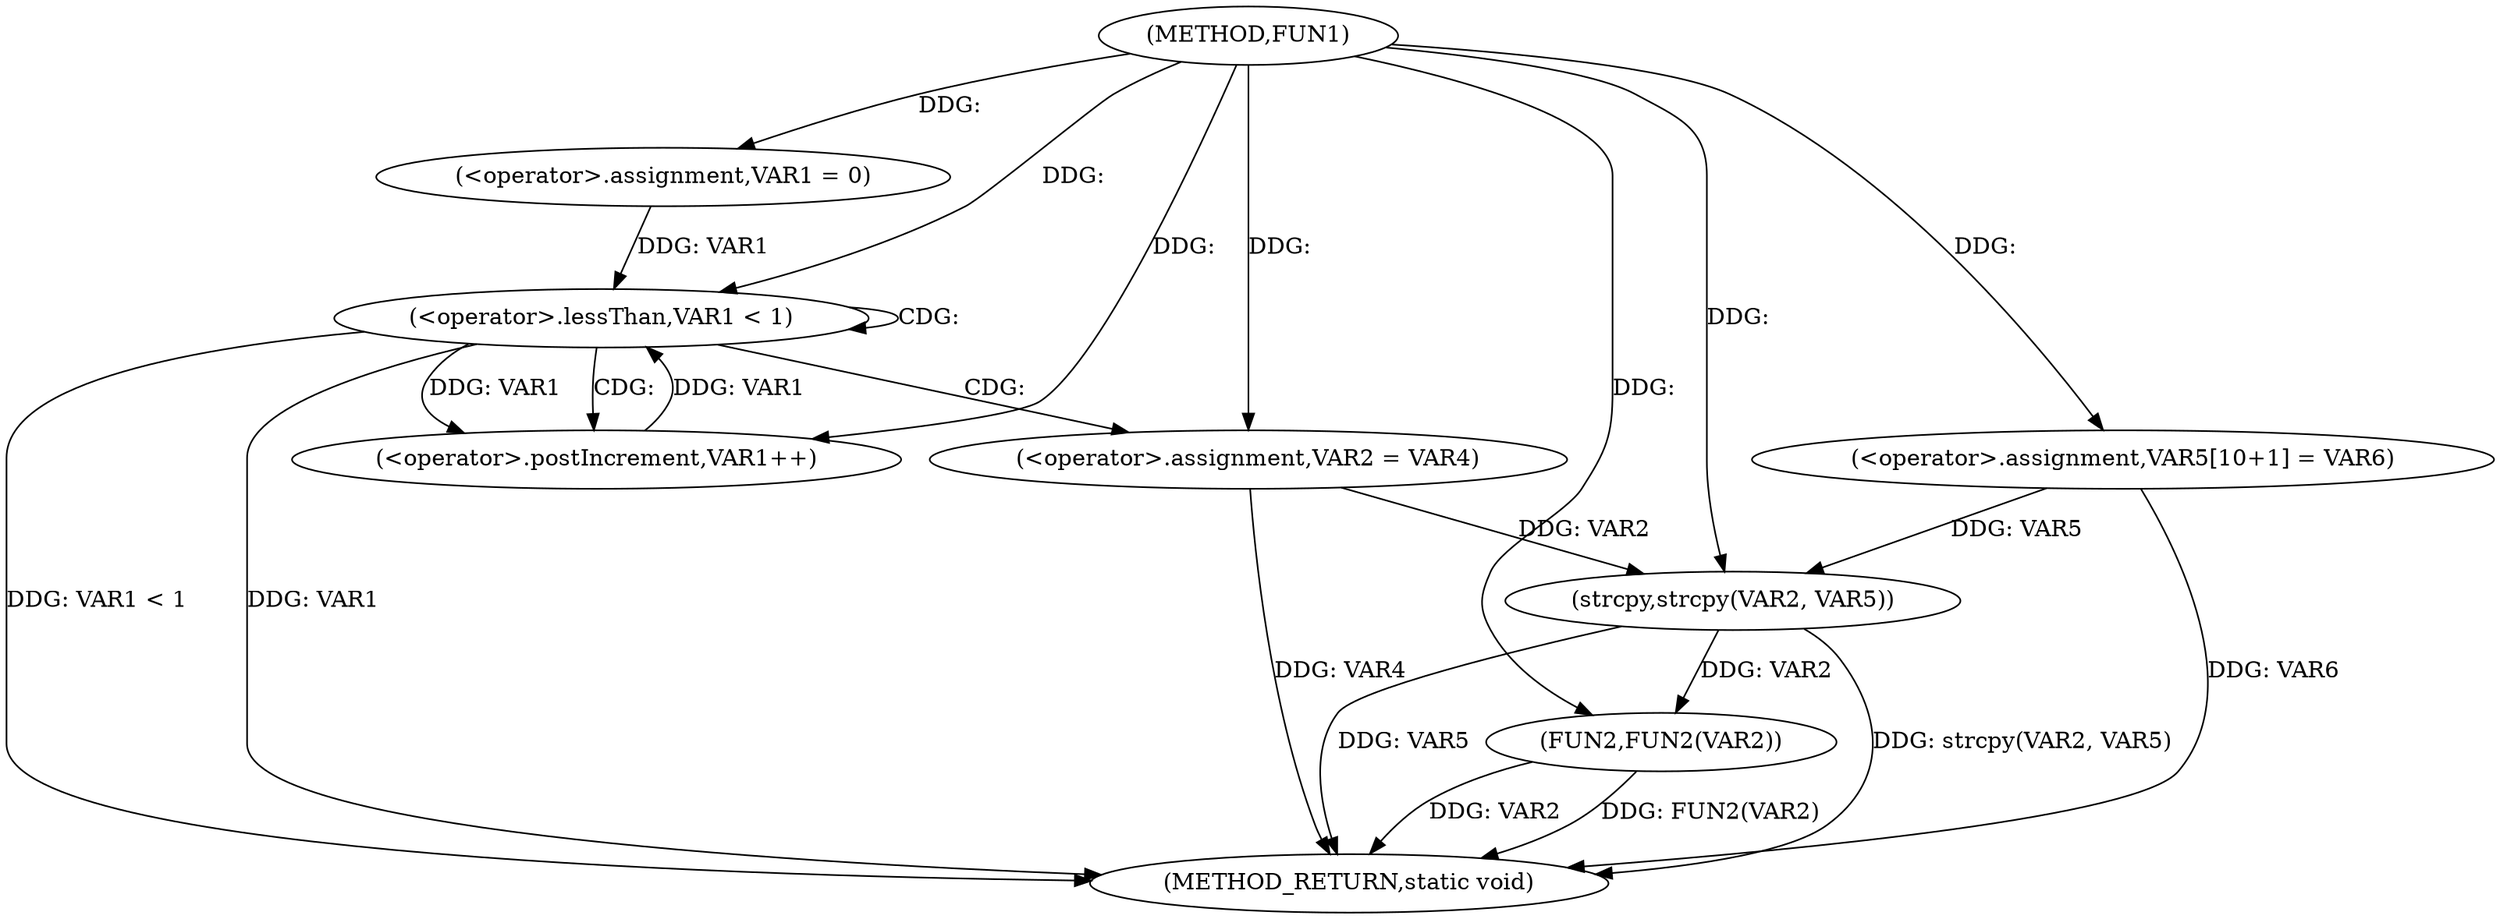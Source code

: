 digraph FUN1 {  
"1000100" [label = "(METHOD,FUN1)" ]
"1000129" [label = "(METHOD_RETURN,static void)" ]
"1000107" [label = "(<operator>.assignment,VAR1 = 0)" ]
"1000110" [label = "(<operator>.lessThan,VAR1 < 1)" ]
"1000113" [label = "(<operator>.postIncrement,VAR1++)" ]
"1000116" [label = "(<operator>.assignment,VAR2 = VAR4)" ]
"1000121" [label = "(<operator>.assignment,VAR5[10+1] = VAR6)" ]
"1000124" [label = "(strcpy,strcpy(VAR2, VAR5))" ]
"1000127" [label = "(FUN2,FUN2(VAR2))" ]
  "1000124" -> "1000129"  [ label = "DDG: VAR5"] 
  "1000121" -> "1000129"  [ label = "DDG: VAR6"] 
  "1000127" -> "1000129"  [ label = "DDG: FUN2(VAR2)"] 
  "1000116" -> "1000129"  [ label = "DDG: VAR4"] 
  "1000127" -> "1000129"  [ label = "DDG: VAR2"] 
  "1000124" -> "1000129"  [ label = "DDG: strcpy(VAR2, VAR5)"] 
  "1000110" -> "1000129"  [ label = "DDG: VAR1 < 1"] 
  "1000110" -> "1000129"  [ label = "DDG: VAR1"] 
  "1000100" -> "1000107"  [ label = "DDG: "] 
  "1000107" -> "1000110"  [ label = "DDG: VAR1"] 
  "1000113" -> "1000110"  [ label = "DDG: VAR1"] 
  "1000100" -> "1000110"  [ label = "DDG: "] 
  "1000110" -> "1000113"  [ label = "DDG: VAR1"] 
  "1000100" -> "1000113"  [ label = "DDG: "] 
  "1000100" -> "1000116"  [ label = "DDG: "] 
  "1000100" -> "1000121"  [ label = "DDG: "] 
  "1000116" -> "1000124"  [ label = "DDG: VAR2"] 
  "1000100" -> "1000124"  [ label = "DDG: "] 
  "1000121" -> "1000124"  [ label = "DDG: VAR5"] 
  "1000124" -> "1000127"  [ label = "DDG: VAR2"] 
  "1000100" -> "1000127"  [ label = "DDG: "] 
  "1000110" -> "1000110"  [ label = "CDG: "] 
  "1000110" -> "1000116"  [ label = "CDG: "] 
  "1000110" -> "1000113"  [ label = "CDG: "] 
}
